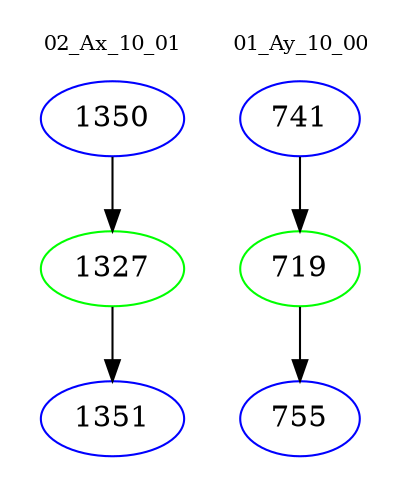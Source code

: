 digraph{
subgraph cluster_0 {
color = white
label = "02_Ax_10_01";
fontsize=10;
T0_1350 [label="1350", color="blue"]
T0_1350 -> T0_1327 [color="black"]
T0_1327 [label="1327", color="green"]
T0_1327 -> T0_1351 [color="black"]
T0_1351 [label="1351", color="blue"]
}
subgraph cluster_1 {
color = white
label = "01_Ay_10_00";
fontsize=10;
T1_741 [label="741", color="blue"]
T1_741 -> T1_719 [color="black"]
T1_719 [label="719", color="green"]
T1_719 -> T1_755 [color="black"]
T1_755 [label="755", color="blue"]
}
}
